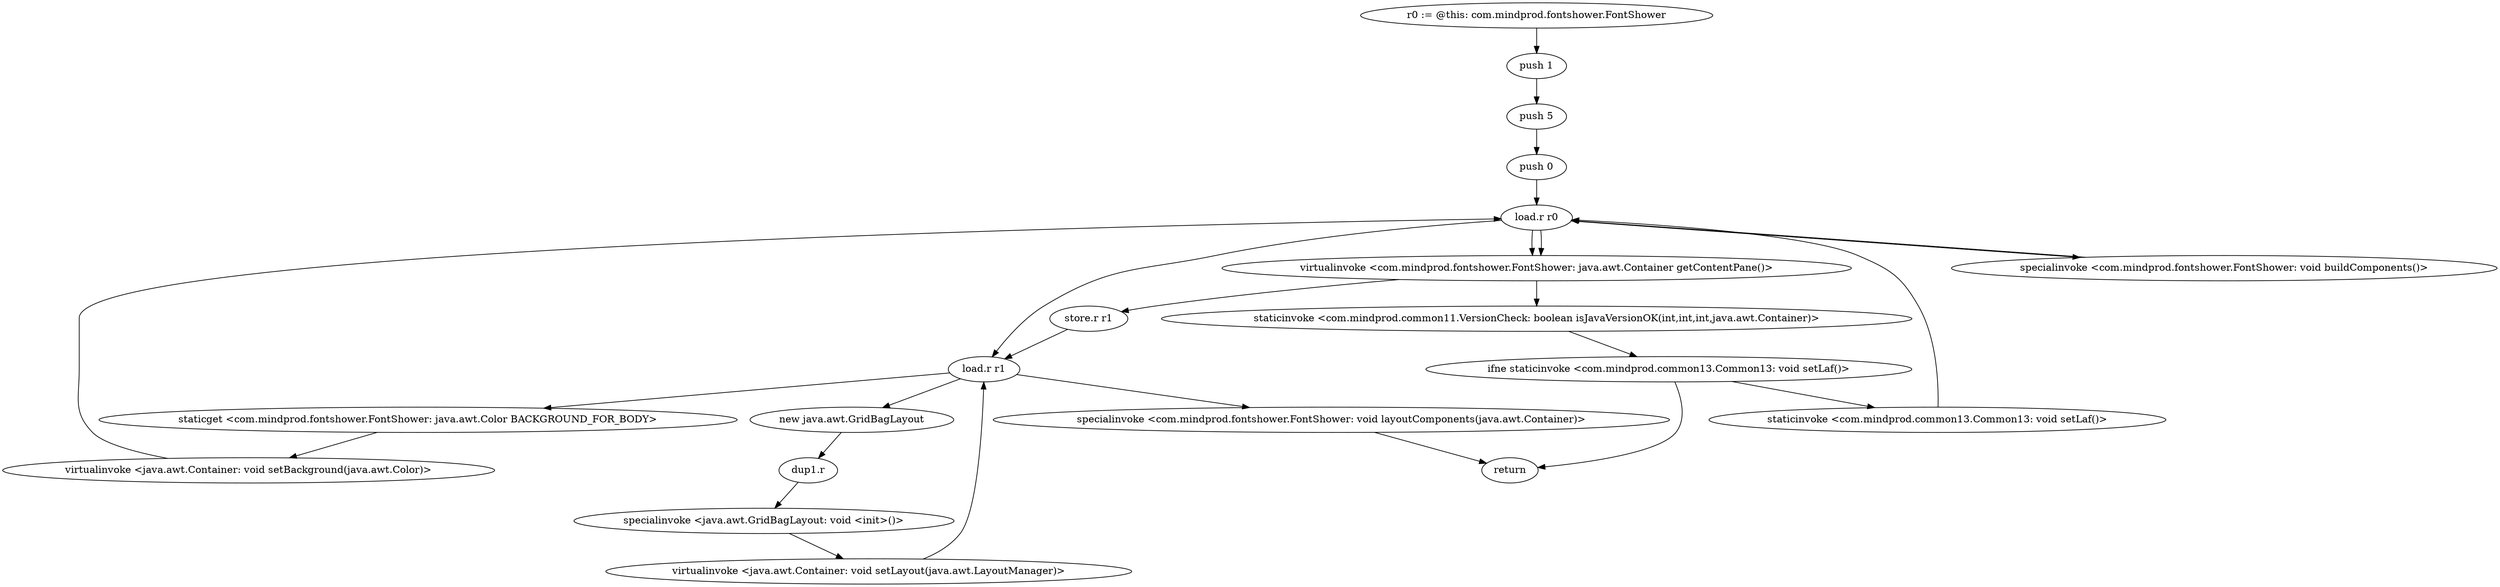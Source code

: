 digraph "" {
    "r0 := @this: com.mindprod.fontshower.FontShower"
    "push 1"
    "r0 := @this: com.mindprod.fontshower.FontShower"->"push 1";
    "push 5"
    "push 1"->"push 5";
    "push 0"
    "push 5"->"push 0";
    "load.r r0"
    "push 0"->"load.r r0";
    "virtualinvoke <com.mindprod.fontshower.FontShower: java.awt.Container getContentPane()>"
    "load.r r0"->"virtualinvoke <com.mindprod.fontshower.FontShower: java.awt.Container getContentPane()>";
    "staticinvoke <com.mindprod.common11.VersionCheck: boolean isJavaVersionOK(int,int,int,java.awt.Container)>"
    "virtualinvoke <com.mindprod.fontshower.FontShower: java.awt.Container getContentPane()>"->"staticinvoke <com.mindprod.common11.VersionCheck: boolean isJavaVersionOK(int,int,int,java.awt.Container)>";
    "ifne staticinvoke <com.mindprod.common13.Common13: void setLaf()>"
    "staticinvoke <com.mindprod.common11.VersionCheck: boolean isJavaVersionOK(int,int,int,java.awt.Container)>"->"ifne staticinvoke <com.mindprod.common13.Common13: void setLaf()>";
    "return"
    "ifne staticinvoke <com.mindprod.common13.Common13: void setLaf()>"->"return";
    "staticinvoke <com.mindprod.common13.Common13: void setLaf()>"
    "ifne staticinvoke <com.mindprod.common13.Common13: void setLaf()>"->"staticinvoke <com.mindprod.common13.Common13: void setLaf()>";
    "staticinvoke <com.mindprod.common13.Common13: void setLaf()>"->"load.r r0";
    "load.r r0"->"virtualinvoke <com.mindprod.fontshower.FontShower: java.awt.Container getContentPane()>";
    "store.r r1"
    "virtualinvoke <com.mindprod.fontshower.FontShower: java.awt.Container getContentPane()>"->"store.r r1";
    "load.r r1"
    "store.r r1"->"load.r r1";
    "new java.awt.GridBagLayout"
    "load.r r1"->"new java.awt.GridBagLayout";
    "dup1.r"
    "new java.awt.GridBagLayout"->"dup1.r";
    "specialinvoke <java.awt.GridBagLayout: void <init>()>"
    "dup1.r"->"specialinvoke <java.awt.GridBagLayout: void <init>()>";
    "virtualinvoke <java.awt.Container: void setLayout(java.awt.LayoutManager)>"
    "specialinvoke <java.awt.GridBagLayout: void <init>()>"->"virtualinvoke <java.awt.Container: void setLayout(java.awt.LayoutManager)>";
    "virtualinvoke <java.awt.Container: void setLayout(java.awt.LayoutManager)>"->"load.r r1";
    "staticget <com.mindprod.fontshower.FontShower: java.awt.Color BACKGROUND_FOR_BODY>"
    "load.r r1"->"staticget <com.mindprod.fontshower.FontShower: java.awt.Color BACKGROUND_FOR_BODY>";
    "virtualinvoke <java.awt.Container: void setBackground(java.awt.Color)>"
    "staticget <com.mindprod.fontshower.FontShower: java.awt.Color BACKGROUND_FOR_BODY>"->"virtualinvoke <java.awt.Container: void setBackground(java.awt.Color)>";
    "virtualinvoke <java.awt.Container: void setBackground(java.awt.Color)>"->"load.r r0";
    "specialinvoke <com.mindprod.fontshower.FontShower: void buildComponents()>"
    "load.r r0"->"specialinvoke <com.mindprod.fontshower.FontShower: void buildComponents()>";
    "specialinvoke <com.mindprod.fontshower.FontShower: void buildComponents()>"->"load.r r0";
    "load.r r0"->"load.r r1";
    "specialinvoke <com.mindprod.fontshower.FontShower: void layoutComponents(java.awt.Container)>"
    "load.r r1"->"specialinvoke <com.mindprod.fontshower.FontShower: void layoutComponents(java.awt.Container)>";
    "specialinvoke <com.mindprod.fontshower.FontShower: void layoutComponents(java.awt.Container)>"->"return";
}
